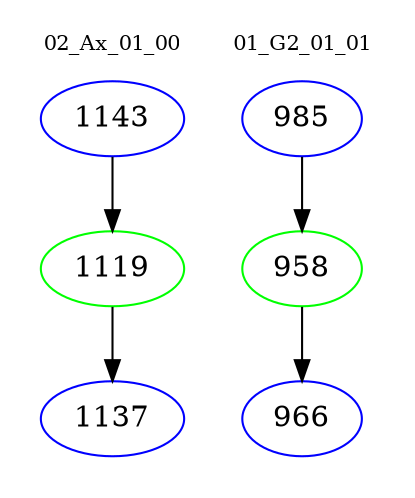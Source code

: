 digraph{
subgraph cluster_0 {
color = white
label = "02_Ax_01_00";
fontsize=10;
T0_1143 [label="1143", color="blue"]
T0_1143 -> T0_1119 [color="black"]
T0_1119 [label="1119", color="green"]
T0_1119 -> T0_1137 [color="black"]
T0_1137 [label="1137", color="blue"]
}
subgraph cluster_1 {
color = white
label = "01_G2_01_01";
fontsize=10;
T1_985 [label="985", color="blue"]
T1_985 -> T1_958 [color="black"]
T1_958 [label="958", color="green"]
T1_958 -> T1_966 [color="black"]
T1_966 [label="966", color="blue"]
}
}
